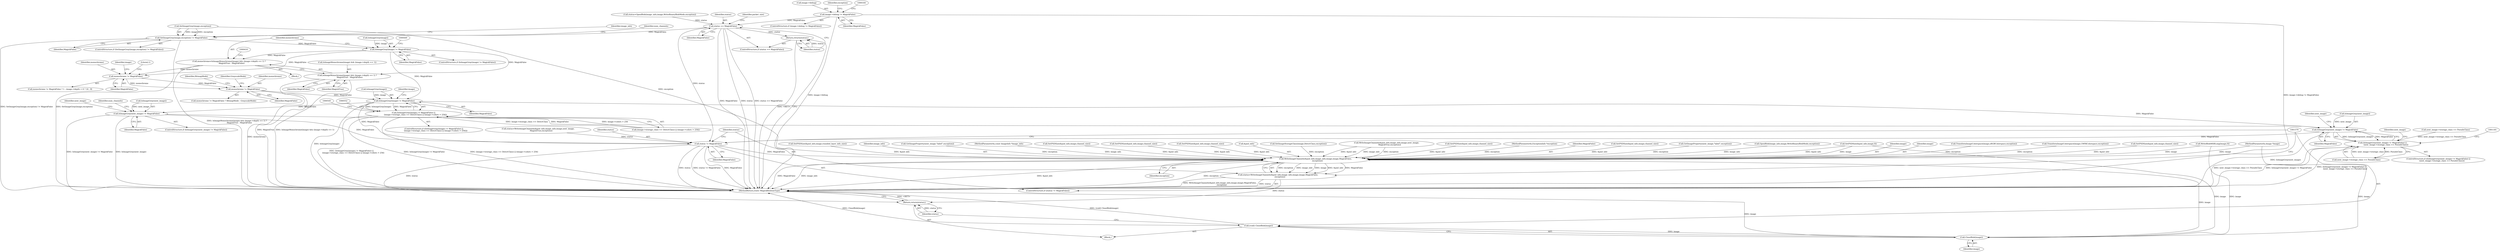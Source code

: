 digraph "0_ImageMagick_4f2c04ea6673863b87ac7f186cbb0d911f74085c_0@pointer" {
"1000158" [label="(Call,image->debug != MagickFalse)"];
"1000192" [label="(Call,status == MagickFalse)"];
"1000195" [label="(Return,return(status);)"];
"1000285" [label="(Call,SetImageGray(image,exception) != MagickFalse)"];
"1000396" [label="(Call,IsImageGray(image) != MagickFalse)"];
"1000402" [label="(Call,monochrome=IsImageMonochrome(image) && (image->depth == 1) ?\n        MagickTrue : MagickFalse)"];
"1000422" [label="(Call,monochrome != MagickFalse)"];
"1000441" [label="(Call,monochrome != MagickFalse)"];
"1000529" [label="(Call,IsImageGray(image) != MagickFalse)"];
"1000528" [label="(Call,(IsImageGray(image) != MagickFalse) ||\n      (image->storage_class == DirectClass) || (image->colors > 256))"];
"1000845" [label="(Call,IsImageGray(next_image) != MagickFalse)"];
"1001170" [label="(Call,IsImageGray(next_image) != MagickFalse)"];
"1001169" [label="(Call,(IsImageGray(next_image) != MagickFalse) ||\n            (next_image->storage_class == PseudoClass))"];
"1001556" [label="(Call,status != MagickFalse)"];
"1001561" [label="(Call,WriteImageChannels(&psd_info,image_info,image,image,MagickFalse,\n      exception))"];
"1001559" [label="(Call,status=WriteImageChannels(&psd_info,image_info,image,image,MagickFalse,\n      exception))"];
"1001573" [label="(Return,return(status);)"];
"1001571" [label="(Call,CloseBlob(image))"];
"1001569" [label="(Call,(void) CloseBlob(image))"];
"1000404" [label="(Call,IsImageMonochrome(image) && (image->depth == 1) ?\n        MagickTrue : MagickFalse)"];
"1000400" [label="(Block,)"];
"1000443" [label="(Identifier,MagickFalse)"];
"1001574" [label="(Identifier,status)"];
"1000536" [label="(Identifier,image)"];
"1001442" [label="(Call,GetImageProperty(next_image,\"label\",exception))"];
"1000399" [label="(Identifier,MagickFalse)"];
"1000848" [label="(Identifier,MagickFalse)"];
"1000442" [label="(Identifier,monochrome)"];
"1001560" [label="(Identifier,status)"];
"1000405" [label="(Call,IsImageMonochrome(image) && (image->depth == 1))"];
"1001365" [label="(Call,SetPSDSize(&psd_info,image,channel_size))"];
"1001303" [label="(Call,SetPSDSize(&psd_info,image,channel_size))"];
"1001562" [label="(Call,&psd_info)"];
"1000404" [label="(Call,IsImageMonochrome(image) && (image->depth == 1) ?\n        MagickTrue : MagickFalse)"];
"1000339" [label="(Call,SetImageStorageClass(image,DirectClass,exception))"];
"1000423" [label="(Identifier,monochrome)"];
"1001571" [label="(Call,CloseBlob(image))"];
"1000116" [label="(Block,)"];
"1001573" [label="(Return,return(status);)"];
"1000194" [label="(Identifier,MagickFalse)"];
"1001533" [label="(Call,WriteImageChannels(&psd_info,image_info,image,next_image,\n          MagickTrue,exception))"];
"1001201" [label="(Call,SetPSDSize(&psd_info,image,channel_size))"];
"1000850" [label="(Identifier,num_channels)"];
"1000286" [label="(Call,SetImageGray(image,exception))"];
"1001531" [label="(Call,status=WriteImageChannels(&psd_info,image_info,image,next_image,\n          MagickTrue,exception))"];
"1000424" [label="(Identifier,MagickFalse)"];
"1000115" [label="(MethodParameterIn,ExceptionInfo *exception)"];
"1000429" [label="(Identifier,image)"];
"1000159" [label="(Call,image->debug)"];
"1000191" [label="(ControlStructure,if (status == MagickFalse))"];
"1000198" [label="(Identifier,packet_size)"];
"1001547" [label="(Call,WriteBlobMSBLong(image,0))"];
"1000162" [label="(Identifier,MagickFalse)"];
"1000157" [label="(ControlStructure,if (image->debug != MagickFalse))"];
"1001567" [label="(Identifier,MagickFalse)"];
"1001174" [label="(Call,next_image->storage_class == PseudoClass)"];
"1001169" [label="(Call,(IsImageGray(next_image) != MagickFalse) ||\n            (next_image->storage_class == PseudoClass))"];
"1000284" [label="(ControlStructure,if (SetImageGray(image,exception) != MagickFalse))"];
"1001575" [label="(MethodReturn,static MagickBooleanType)"];
"1001168" [label="(ControlStructure,if ((IsImageGray(next_image) != MagickFalse) ||\n            (next_image->storage_class == PseudoClass)))"];
"1001170" [label="(Call,IsImageGray(next_image) != MagickFalse)"];
"1000846" [label="(Call,IsImageGray(next_image))"];
"1000530" [label="(Call,IsImageGray(image))"];
"1000396" [label="(Call,IsImageGray(image) != MagickFalse)"];
"1000305" [label="(Identifier,image_info)"];
"1000444" [label="(Identifier,BitmapMode)"];
"1001223" [label="(Call,SetPSDSize(&psd_info,image,channel_size))"];
"1000532" [label="(Identifier,MagickFalse)"];
"1000440" [label="(Call,monochrome != MagickFalse ? BitmapMode : GrayscaleMode)"];
"1000114" [label="(MethodParameterIn,Image *image)"];
"1000285" [label="(Call,SetImageGray(image,exception) != MagickFalse)"];
"1000291" [label="(Identifier,num_channels)"];
"1001561" [label="(Call,WriteImageChannels(&psd_info,image_info,image,image,MagickFalse,\n      exception))"];
"1000186" [label="(Call,OpenBlob(image_info,image,WriteBinaryBlobMode,exception))"];
"1000184" [label="(Call,status=OpenBlob(image_info,image,WriteBinaryBlobMode,exception))"];
"1001556" [label="(Call,status != MagickFalse)"];
"1000195" [label="(Return,return(status);)"];
"1001176" [label="(Identifier,next_image)"];
"1001232" [label="(Identifier,next_image)"];
"1000998" [label="(Call,SetPSDSize(&psd_info,image,0))"];
"1000441" [label="(Call,monochrome != MagickFalse)"];
"1000844" [label="(ControlStructure,if (IsImageGray(next_image) != MagickFalse))"];
"1001572" [label="(Identifier,image)"];
"1001565" [label="(Identifier,image)"];
"1001171" [label="(Call,IsImageGray(next_image))"];
"1001566" [label="(Identifier,image)"];
"1000490" [label="(Call,TransformImageColorspace(image,sRGBColorspace,exception))"];
"1000158" [label="(Call,image->debug != MagickFalse)"];
"1000196" [label="(Identifier,status)"];
"1000518" [label="(Call,TransformImageColorspace(image,CMYKColorspace,exception))"];
"1001559" [label="(Call,status=WriteImageChannels(&psd_info,image_info,image,image,MagickFalse,\n      exception))"];
"1000445" [label="(Identifier,GrayscaleMode)"];
"1000193" [label="(Identifier,status)"];
"1001281" [label="(Call,SetPSDSize(&psd_info,image,channel_size))"];
"1000414" [label="(Identifier,MagickFalse)"];
"1000529" [label="(Call,IsImageGray(image) != MagickFalse)"];
"1000192" [label="(Call,status == MagickFalse)"];
"1000289" [label="(Identifier,MagickFalse)"];
"1000863" [label="(Identifier,next_image)"];
"1000861" [label="(Call,next_image->storage_class == PseudoClass)"];
"1000174" [label="(Identifier,exception)"];
"1001043" [label="(Call,SetPSDSize(&psd_info,image,rounded_layer_info_size))"];
"1001564" [label="(Identifier,image_info)"];
"1001568" [label="(Identifier,exception)"];
"1000395" [label="(ControlStructure,if (IsImageGray(image) != MagickFalse))"];
"1000397" [label="(Call,IsImageGray(image))"];
"1000402" [label="(Call,monochrome=IsImageMonochrome(image) && (image->depth == 1) ?\n        MagickTrue : MagickFalse)"];
"1000955" [label="(Call,GetImageProperty(next_image,\"label\",exception))"];
"1001173" [label="(Identifier,MagickFalse)"];
"1000845" [label="(Call,IsImageGray(next_image) != MagickFalse)"];
"1001569" [label="(Call,(void) CloseBlob(image))"];
"1000413" [label="(Identifier,MagickTrue)"];
"1000528" [label="(Call,(IsImageGray(image) != MagickFalse) ||\n      (image->storage_class == DirectClass) || (image->colors > 256))"];
"1000425" [label="(Literal,1)"];
"1001555" [label="(ControlStructure,if (status != MagickFalse))"];
"1001558" [label="(Identifier,MagickFalse)"];
"1000113" [label="(MethodParameterIn,const ImageInfo *image_info)"];
"1000421" [label="(Call,monochrome != MagickFalse ? 1 : image->depth > 8 ? 16 : 8)"];
"1000422" [label="(Call,monochrome != MagickFalse)"];
"1001385" [label="(Call,SetPSDSize(&psd_info,image,channel_size))"];
"1001557" [label="(Identifier,status)"];
"1000403" [label="(Identifier,monochrome)"];
"1000527" [label="(ControlStructure,if ((IsImageGray(image) != MagickFalse) ||\n      (image->storage_class == DirectClass) || (image->colors > 256)))"];
"1000533" [label="(Call,(image->storage_class == DirectClass) || (image->colors > 256))"];
"1000158" -> "1000157"  [label="AST: "];
"1000158" -> "1000162"  [label="CFG: "];
"1000159" -> "1000158"  [label="AST: "];
"1000162" -> "1000158"  [label="AST: "];
"1000164" -> "1000158"  [label="CFG: "];
"1000174" -> "1000158"  [label="CFG: "];
"1000158" -> "1001575"  [label="DDG: image->debug"];
"1000158" -> "1001575"  [label="DDG: image->debug != MagickFalse"];
"1000158" -> "1000192"  [label="DDG: MagickFalse"];
"1000192" -> "1000191"  [label="AST: "];
"1000192" -> "1000194"  [label="CFG: "];
"1000193" -> "1000192"  [label="AST: "];
"1000194" -> "1000192"  [label="AST: "];
"1000196" -> "1000192"  [label="CFG: "];
"1000198" -> "1000192"  [label="CFG: "];
"1000192" -> "1001575"  [label="DDG: MagickFalse"];
"1000192" -> "1001575"  [label="DDG: status"];
"1000192" -> "1001575"  [label="DDG: status == MagickFalse"];
"1000184" -> "1000192"  [label="DDG: status"];
"1000192" -> "1000195"  [label="DDG: status"];
"1000192" -> "1000285"  [label="DDG: MagickFalse"];
"1000192" -> "1001556"  [label="DDG: status"];
"1000195" -> "1000191"  [label="AST: "];
"1000195" -> "1000196"  [label="CFG: "];
"1000196" -> "1000195"  [label="AST: "];
"1001575" -> "1000195"  [label="CFG: "];
"1000195" -> "1001575"  [label="DDG: <RET>"];
"1000196" -> "1000195"  [label="DDG: status"];
"1000285" -> "1000284"  [label="AST: "];
"1000285" -> "1000289"  [label="CFG: "];
"1000286" -> "1000285"  [label="AST: "];
"1000289" -> "1000285"  [label="AST: "];
"1000291" -> "1000285"  [label="CFG: "];
"1000305" -> "1000285"  [label="CFG: "];
"1000285" -> "1001575"  [label="DDG: SetImageGray(image,exception)"];
"1000285" -> "1001575"  [label="DDG: SetImageGray(image,exception) != MagickFalse"];
"1000286" -> "1000285"  [label="DDG: image"];
"1000286" -> "1000285"  [label="DDG: exception"];
"1000285" -> "1000396"  [label="DDG: MagickFalse"];
"1000396" -> "1000395"  [label="AST: "];
"1000396" -> "1000399"  [label="CFG: "];
"1000397" -> "1000396"  [label="AST: "];
"1000399" -> "1000396"  [label="AST: "];
"1000403" -> "1000396"  [label="CFG: "];
"1000449" -> "1000396"  [label="CFG: "];
"1000397" -> "1000396"  [label="DDG: image"];
"1000396" -> "1000402"  [label="DDG: MagickFalse"];
"1000396" -> "1000404"  [label="DDG: MagickFalse"];
"1000396" -> "1000422"  [label="DDG: MagickFalse"];
"1000396" -> "1000529"  [label="DDG: MagickFalse"];
"1000402" -> "1000400"  [label="AST: "];
"1000402" -> "1000404"  [label="CFG: "];
"1000403" -> "1000402"  [label="AST: "];
"1000404" -> "1000402"  [label="AST: "];
"1000416" -> "1000402"  [label="CFG: "];
"1000402" -> "1001575"  [label="DDG: IsImageMonochrome(image) && (image->depth == 1) ?\n        MagickTrue : MagickFalse"];
"1000402" -> "1000422"  [label="DDG: monochrome"];
"1000422" -> "1000421"  [label="AST: "];
"1000422" -> "1000424"  [label="CFG: "];
"1000423" -> "1000422"  [label="AST: "];
"1000424" -> "1000422"  [label="AST: "];
"1000425" -> "1000422"  [label="CFG: "];
"1000429" -> "1000422"  [label="CFG: "];
"1000422" -> "1000441"  [label="DDG: monochrome"];
"1000422" -> "1000441"  [label="DDG: MagickFalse"];
"1000441" -> "1000440"  [label="AST: "];
"1000441" -> "1000443"  [label="CFG: "];
"1000442" -> "1000441"  [label="AST: "];
"1000443" -> "1000441"  [label="AST: "];
"1000444" -> "1000441"  [label="CFG: "];
"1000445" -> "1000441"  [label="CFG: "];
"1000441" -> "1001575"  [label="DDG: monochrome"];
"1000441" -> "1000529"  [label="DDG: MagickFalse"];
"1000529" -> "1000528"  [label="AST: "];
"1000529" -> "1000532"  [label="CFG: "];
"1000530" -> "1000529"  [label="AST: "];
"1000532" -> "1000529"  [label="AST: "];
"1000536" -> "1000529"  [label="CFG: "];
"1000528" -> "1000529"  [label="CFG: "];
"1000529" -> "1001575"  [label="DDG: IsImageGray(image)"];
"1000529" -> "1000528"  [label="DDG: IsImageGray(image)"];
"1000529" -> "1000528"  [label="DDG: MagickFalse"];
"1000530" -> "1000529"  [label="DDG: image"];
"1000529" -> "1000845"  [label="DDG: MagickFalse"];
"1000529" -> "1001170"  [label="DDG: MagickFalse"];
"1000529" -> "1001556"  [label="DDG: MagickFalse"];
"1000528" -> "1000527"  [label="AST: "];
"1000528" -> "1000533"  [label="CFG: "];
"1000533" -> "1000528"  [label="AST: "];
"1000545" -> "1000528"  [label="CFG: "];
"1000552" -> "1000528"  [label="CFG: "];
"1000528" -> "1001575"  [label="DDG: (image->storage_class == DirectClass) || (image->colors > 256)"];
"1000528" -> "1001575"  [label="DDG: (IsImageGray(image) != MagickFalse) ||\n      (image->storage_class == DirectClass) || (image->colors > 256)"];
"1000528" -> "1001575"  [label="DDG: IsImageGray(image) != MagickFalse"];
"1000533" -> "1000528"  [label="DDG: image->storage_class == DirectClass"];
"1000533" -> "1000528"  [label="DDG: image->colors > 256"];
"1000845" -> "1000844"  [label="AST: "];
"1000845" -> "1000848"  [label="CFG: "];
"1000846" -> "1000845"  [label="AST: "];
"1000848" -> "1000845"  [label="AST: "];
"1000850" -> "1000845"  [label="CFG: "];
"1000863" -> "1000845"  [label="CFG: "];
"1000845" -> "1001575"  [label="DDG: IsImageGray(next_image)"];
"1000845" -> "1001575"  [label="DDG: IsImageGray(next_image) != MagickFalse"];
"1000846" -> "1000845"  [label="DDG: next_image"];
"1000845" -> "1001170"  [label="DDG: MagickFalse"];
"1000845" -> "1001556"  [label="DDG: MagickFalse"];
"1001170" -> "1001169"  [label="AST: "];
"1001170" -> "1001173"  [label="CFG: "];
"1001171" -> "1001170"  [label="AST: "];
"1001173" -> "1001170"  [label="AST: "];
"1001176" -> "1001170"  [label="CFG: "];
"1001169" -> "1001170"  [label="CFG: "];
"1001170" -> "1001575"  [label="DDG: IsImageGray(next_image)"];
"1001170" -> "1001169"  [label="DDG: IsImageGray(next_image)"];
"1001170" -> "1001169"  [label="DDG: MagickFalse"];
"1001171" -> "1001170"  [label="DDG: next_image"];
"1001170" -> "1001556"  [label="DDG: MagickFalse"];
"1001169" -> "1001168"  [label="AST: "];
"1001169" -> "1001174"  [label="CFG: "];
"1001174" -> "1001169"  [label="AST: "];
"1001181" -> "1001169"  [label="CFG: "];
"1001232" -> "1001169"  [label="CFG: "];
"1001169" -> "1001575"  [label="DDG: IsImageGray(next_image) != MagickFalse"];
"1001169" -> "1001575"  [label="DDG: (IsImageGray(next_image) != MagickFalse) ||\n            (next_image->storage_class == PseudoClass)"];
"1001169" -> "1001575"  [label="DDG: next_image->storage_class == PseudoClass"];
"1000861" -> "1001169"  [label="DDG: next_image->storage_class == PseudoClass"];
"1001174" -> "1001169"  [label="DDG: next_image->storage_class"];
"1001174" -> "1001169"  [label="DDG: PseudoClass"];
"1001556" -> "1001555"  [label="AST: "];
"1001556" -> "1001558"  [label="CFG: "];
"1001557" -> "1001556"  [label="AST: "];
"1001558" -> "1001556"  [label="AST: "];
"1001560" -> "1001556"  [label="CFG: "];
"1001570" -> "1001556"  [label="CFG: "];
"1001556" -> "1001575"  [label="DDG: MagickFalse"];
"1001556" -> "1001575"  [label="DDG: status"];
"1001556" -> "1001575"  [label="DDG: status != MagickFalse"];
"1001531" -> "1001556"  [label="DDG: status"];
"1001556" -> "1001561"  [label="DDG: MagickFalse"];
"1001556" -> "1001573"  [label="DDG: status"];
"1001561" -> "1001559"  [label="AST: "];
"1001561" -> "1001568"  [label="CFG: "];
"1001562" -> "1001561"  [label="AST: "];
"1001564" -> "1001561"  [label="AST: "];
"1001565" -> "1001561"  [label="AST: "];
"1001566" -> "1001561"  [label="AST: "];
"1001567" -> "1001561"  [label="AST: "];
"1001568" -> "1001561"  [label="AST: "];
"1001559" -> "1001561"  [label="CFG: "];
"1001561" -> "1001575"  [label="DDG: MagickFalse"];
"1001561" -> "1001575"  [label="DDG: image_info"];
"1001561" -> "1001575"  [label="DDG: &psd_info"];
"1001561" -> "1001575"  [label="DDG: exception"];
"1001561" -> "1001559"  [label="DDG: exception"];
"1001561" -> "1001559"  [label="DDG: image_info"];
"1001561" -> "1001559"  [label="DDG: image"];
"1001561" -> "1001559"  [label="DDG: &psd_info"];
"1001561" -> "1001559"  [label="DDG: MagickFalse"];
"1001365" -> "1001561"  [label="DDG: &psd_info"];
"1001043" -> "1001561"  [label="DDG: &psd_info"];
"1000998" -> "1001561"  [label="DDG: &psd_info"];
"1000998" -> "1001561"  [label="DDG: image"];
"1001303" -> "1001561"  [label="DDG: &psd_info"];
"1001281" -> "1001561"  [label="DDG: &psd_info"];
"1001385" -> "1001561"  [label="DDG: &psd_info"];
"1001223" -> "1001561"  [label="DDG: &psd_info"];
"1001533" -> "1001561"  [label="DDG: &psd_info"];
"1001533" -> "1001561"  [label="DDG: image_info"];
"1001533" -> "1001561"  [label="DDG: exception"];
"1001201" -> "1001561"  [label="DDG: &psd_info"];
"1000186" -> "1001561"  [label="DDG: image_info"];
"1000113" -> "1001561"  [label="DDG: image_info"];
"1001547" -> "1001561"  [label="DDG: image"];
"1000114" -> "1001561"  [label="DDG: image"];
"1000490" -> "1001561"  [label="DDG: exception"];
"1000339" -> "1001561"  [label="DDG: exception"];
"1000518" -> "1001561"  [label="DDG: exception"];
"1000286" -> "1001561"  [label="DDG: exception"];
"1001442" -> "1001561"  [label="DDG: exception"];
"1000955" -> "1001561"  [label="DDG: exception"];
"1000115" -> "1001561"  [label="DDG: exception"];
"1001561" -> "1001571"  [label="DDG: image"];
"1001559" -> "1001555"  [label="AST: "];
"1001560" -> "1001559"  [label="AST: "];
"1001570" -> "1001559"  [label="CFG: "];
"1001559" -> "1001575"  [label="DDG: WriteImageChannels(&psd_info,image_info,image,image,MagickFalse,\n      exception)"];
"1001559" -> "1001575"  [label="DDG: status"];
"1001559" -> "1001573"  [label="DDG: status"];
"1001573" -> "1000116"  [label="AST: "];
"1001573" -> "1001574"  [label="CFG: "];
"1001574" -> "1001573"  [label="AST: "];
"1001575" -> "1001573"  [label="CFG: "];
"1001573" -> "1001575"  [label="DDG: <RET>"];
"1001574" -> "1001573"  [label="DDG: status"];
"1001571" -> "1001569"  [label="AST: "];
"1001571" -> "1001572"  [label="CFG: "];
"1001572" -> "1001571"  [label="AST: "];
"1001569" -> "1001571"  [label="CFG: "];
"1001571" -> "1001575"  [label="DDG: image"];
"1001571" -> "1001569"  [label="DDG: image"];
"1000998" -> "1001571"  [label="DDG: image"];
"1001547" -> "1001571"  [label="DDG: image"];
"1000114" -> "1001571"  [label="DDG: image"];
"1001569" -> "1000116"  [label="AST: "];
"1001570" -> "1001569"  [label="AST: "];
"1001574" -> "1001569"  [label="CFG: "];
"1001569" -> "1001575"  [label="DDG: (void) CloseBlob(image)"];
"1001569" -> "1001575"  [label="DDG: CloseBlob(image)"];
"1000404" -> "1000413"  [label="CFG: "];
"1000404" -> "1000414"  [label="CFG: "];
"1000405" -> "1000404"  [label="AST: "];
"1000413" -> "1000404"  [label="AST: "];
"1000414" -> "1000404"  [label="AST: "];
"1000404" -> "1001575"  [label="DDG: IsImageMonochrome(image) && (image->depth == 1)"];
"1000404" -> "1001575"  [label="DDG: MagickTrue"];
}
